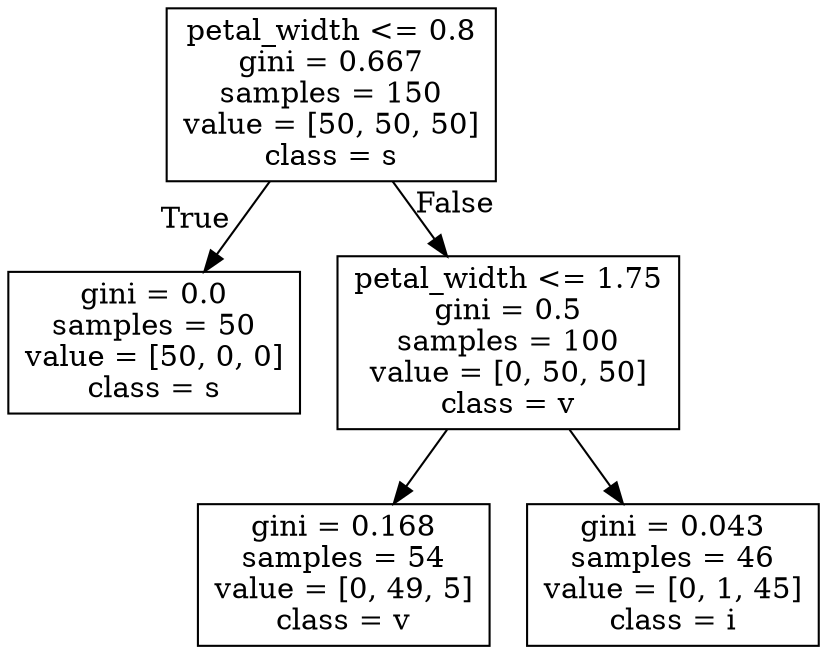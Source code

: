 digraph Tree {
node [shape=box] ;
0 [label="petal_width <= 0.8\ngini = 0.667\nsamples = 150\nvalue = [50, 50, 50]\nclass = s"] ;
1 [label="gini = 0.0\nsamples = 50\nvalue = [50, 0, 0]\nclass = s"] ;
0 -> 1 [labeldistance=2.5, labelangle=45, headlabel="True"] ;
2 [label="petal_width <= 1.75\ngini = 0.5\nsamples = 100\nvalue = [0, 50, 50]\nclass = v"] ;
0 -> 2 [labeldistance=2.5, labelangle=-45, headlabel="False"] ;
3 [label="gini = 0.168\nsamples = 54\nvalue = [0, 49, 5]\nclass = v"] ;
2 -> 3 ;
4 [label="gini = 0.043\nsamples = 46\nvalue = [0, 1, 45]\nclass = i"] ;
2 -> 4 ;
}